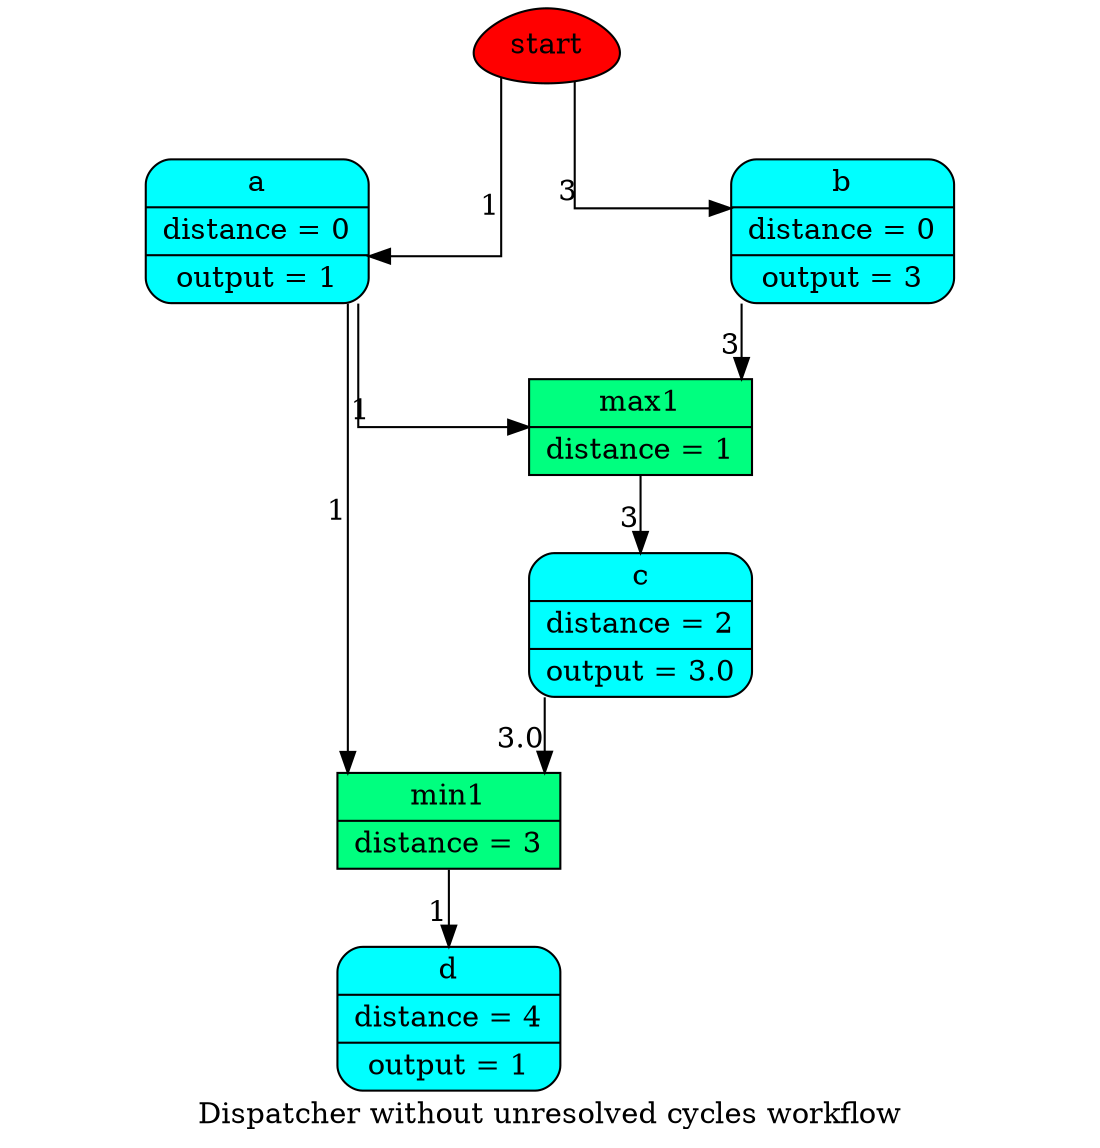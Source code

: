 digraph "Dispatcher without unresolved cycles" {
	graph [ratio=1]
	node [style=filled]
	splines = ortho
	label = "Dispatcher without unresolved cycles workflow"
		"Dispatcher without unresolved cycles_4373660080" [label=start fillcolor=red shape=egg]
		"Dispatcher without unresolved cycles_-2193805309291217967" [label="{ c | distance = 2 | output = 3.0 }" fillcolor=cyan shape=Mrecord]
		"Dispatcher without unresolved cycles_6631309999372667202" [label="{ d | distance = 4 | output = 1 }" fillcolor=cyan shape=Mrecord]
		"Dispatcher without unresolved cycles_3942438910677806419" [label="{ min1 | distance = 3 }" fillcolor=springgreen shape=record]
		"Dispatcher without unresolved cycles_9139109398902324004" [label="{ a | distance = 0 | output = 1 }" fillcolor=cyan shape=Mrecord]
		"Dispatcher without unresolved cycles_5099201867563505239" [label="{ b | distance = 0 | output = 3 }" fillcolor=cyan shape=Mrecord]
		"Dispatcher without unresolved cycles_5062303636095560169" [label="{ max1 | distance = 1 }" fillcolor=springgreen shape=record]
			"Dispatcher without unresolved cycles_4373660080" -> "Dispatcher without unresolved cycles_9139109398902324004" [xlabel=1]
			"Dispatcher without unresolved cycles_4373660080" -> "Dispatcher without unresolved cycles_5099201867563505239" [xlabel=3]
			"Dispatcher without unresolved cycles_-2193805309291217967" -> "Dispatcher without unresolved cycles_3942438910677806419" [xlabel=3.0]
			"Dispatcher without unresolved cycles_3942438910677806419" -> "Dispatcher without unresolved cycles_6631309999372667202" [xlabel=1]
			"Dispatcher without unresolved cycles_9139109398902324004" -> "Dispatcher without unresolved cycles_5062303636095560169" [xlabel=1]
			"Dispatcher without unresolved cycles_9139109398902324004" -> "Dispatcher without unresolved cycles_3942438910677806419" [xlabel=1]
			"Dispatcher without unresolved cycles_5099201867563505239" -> "Dispatcher without unresolved cycles_5062303636095560169" [xlabel=3]
			"Dispatcher without unresolved cycles_5062303636095560169" -> "Dispatcher without unresolved cycles_-2193805309291217967" [xlabel=3]
}